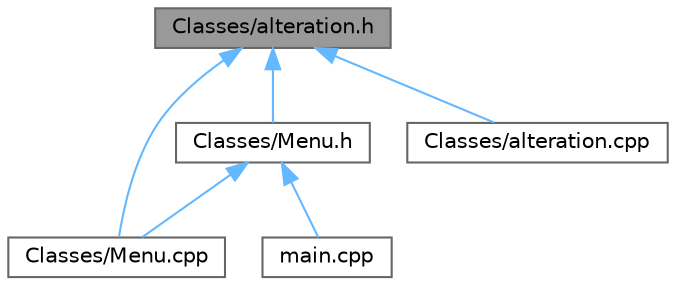 digraph "Classes/alteration.h"
{
 // LATEX_PDF_SIZE
  bgcolor="transparent";
  edge [fontname=Helvetica,fontsize=10,labelfontname=Helvetica,labelfontsize=10];
  node [fontname=Helvetica,fontsize=10,shape=box,height=0.2,width=0.4];
  Node1 [label="Classes/alteration.h",height=0.2,width=0.4,color="gray40", fillcolor="grey60", style="filled", fontcolor="black",tooltip=" "];
  Node1 -> Node2 [dir="back",color="steelblue1",style="solid"];
  Node2 [label="Classes/Menu.cpp",height=0.2,width=0.4,color="grey40", fillcolor="white", style="filled",URL="$_menu_8cpp.html",tooltip=" "];
  Node1 -> Node3 [dir="back",color="steelblue1",style="solid"];
  Node3 [label="Classes/Menu.h",height=0.2,width=0.4,color="grey40", fillcolor="white", style="filled",URL="$_menu_8h.html",tooltip=" "];
  Node3 -> Node2 [dir="back",color="steelblue1",style="solid"];
  Node3 -> Node4 [dir="back",color="steelblue1",style="solid"];
  Node4 [label="main.cpp",height=0.2,width=0.4,color="grey40", fillcolor="white", style="filled",URL="$main_8cpp.html",tooltip=" "];
  Node1 -> Node5 [dir="back",color="steelblue1",style="solid"];
  Node5 [label="Classes/alteration.cpp",height=0.2,width=0.4,color="grey40", fillcolor="white", style="filled",URL="$alteration_8cpp.html",tooltip=" "];
}
